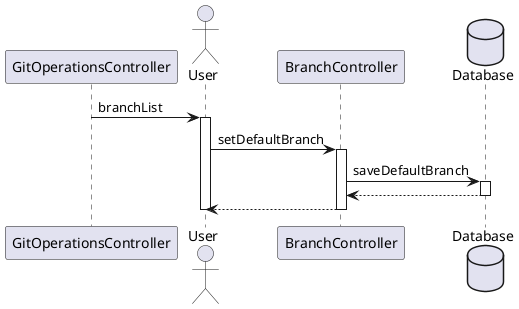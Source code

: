@startuml sequence_diagram2
participant "GitOperationsController" as a1
actor User as user
participant "BranchController" as a2
database "Database" as db

a1 -> user: branchList
activate user

user -> a2: setDefaultBranch
activate a2

a2 -> db: saveDefaultBranch
activate db

db-->a2
deactivate db
a2--> user
deactivate a2
deactivate user

@enduml